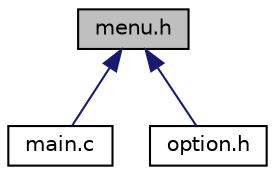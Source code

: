 digraph "menu.h"
{
 // LATEX_PDF_SIZE
  edge [fontname="Helvetica",fontsize="10",labelfontname="Helvetica",labelfontsize="10"];
  node [fontname="Helvetica",fontsize="10",shape=record];
  Node1 [label="menu.h",height=0.2,width=0.4,color="black", fillcolor="grey75", style="filled", fontcolor="black",tooltip="Fichier contenant les fonctions chargeant le menu et ses images."];
  Node1 -> Node2 [dir="back",color="midnightblue",fontsize="10",style="solid",fontname="Helvetica"];
  Node2 [label="main.c",height=0.2,width=0.4,color="black", fillcolor="white", style="filled",URL="$main_8c.html",tooltip="Fonction main du programme."];
  Node1 -> Node3 [dir="back",color="midnightblue",fontsize="10",style="solid",fontname="Helvetica"];
  Node3 [label="option.h",height=0.2,width=0.4,color="black", fillcolor="white", style="filled",URL="$option_8h.html",tooltip="Fichier contenant les fonctions chargeant les option et ses images."];
}
